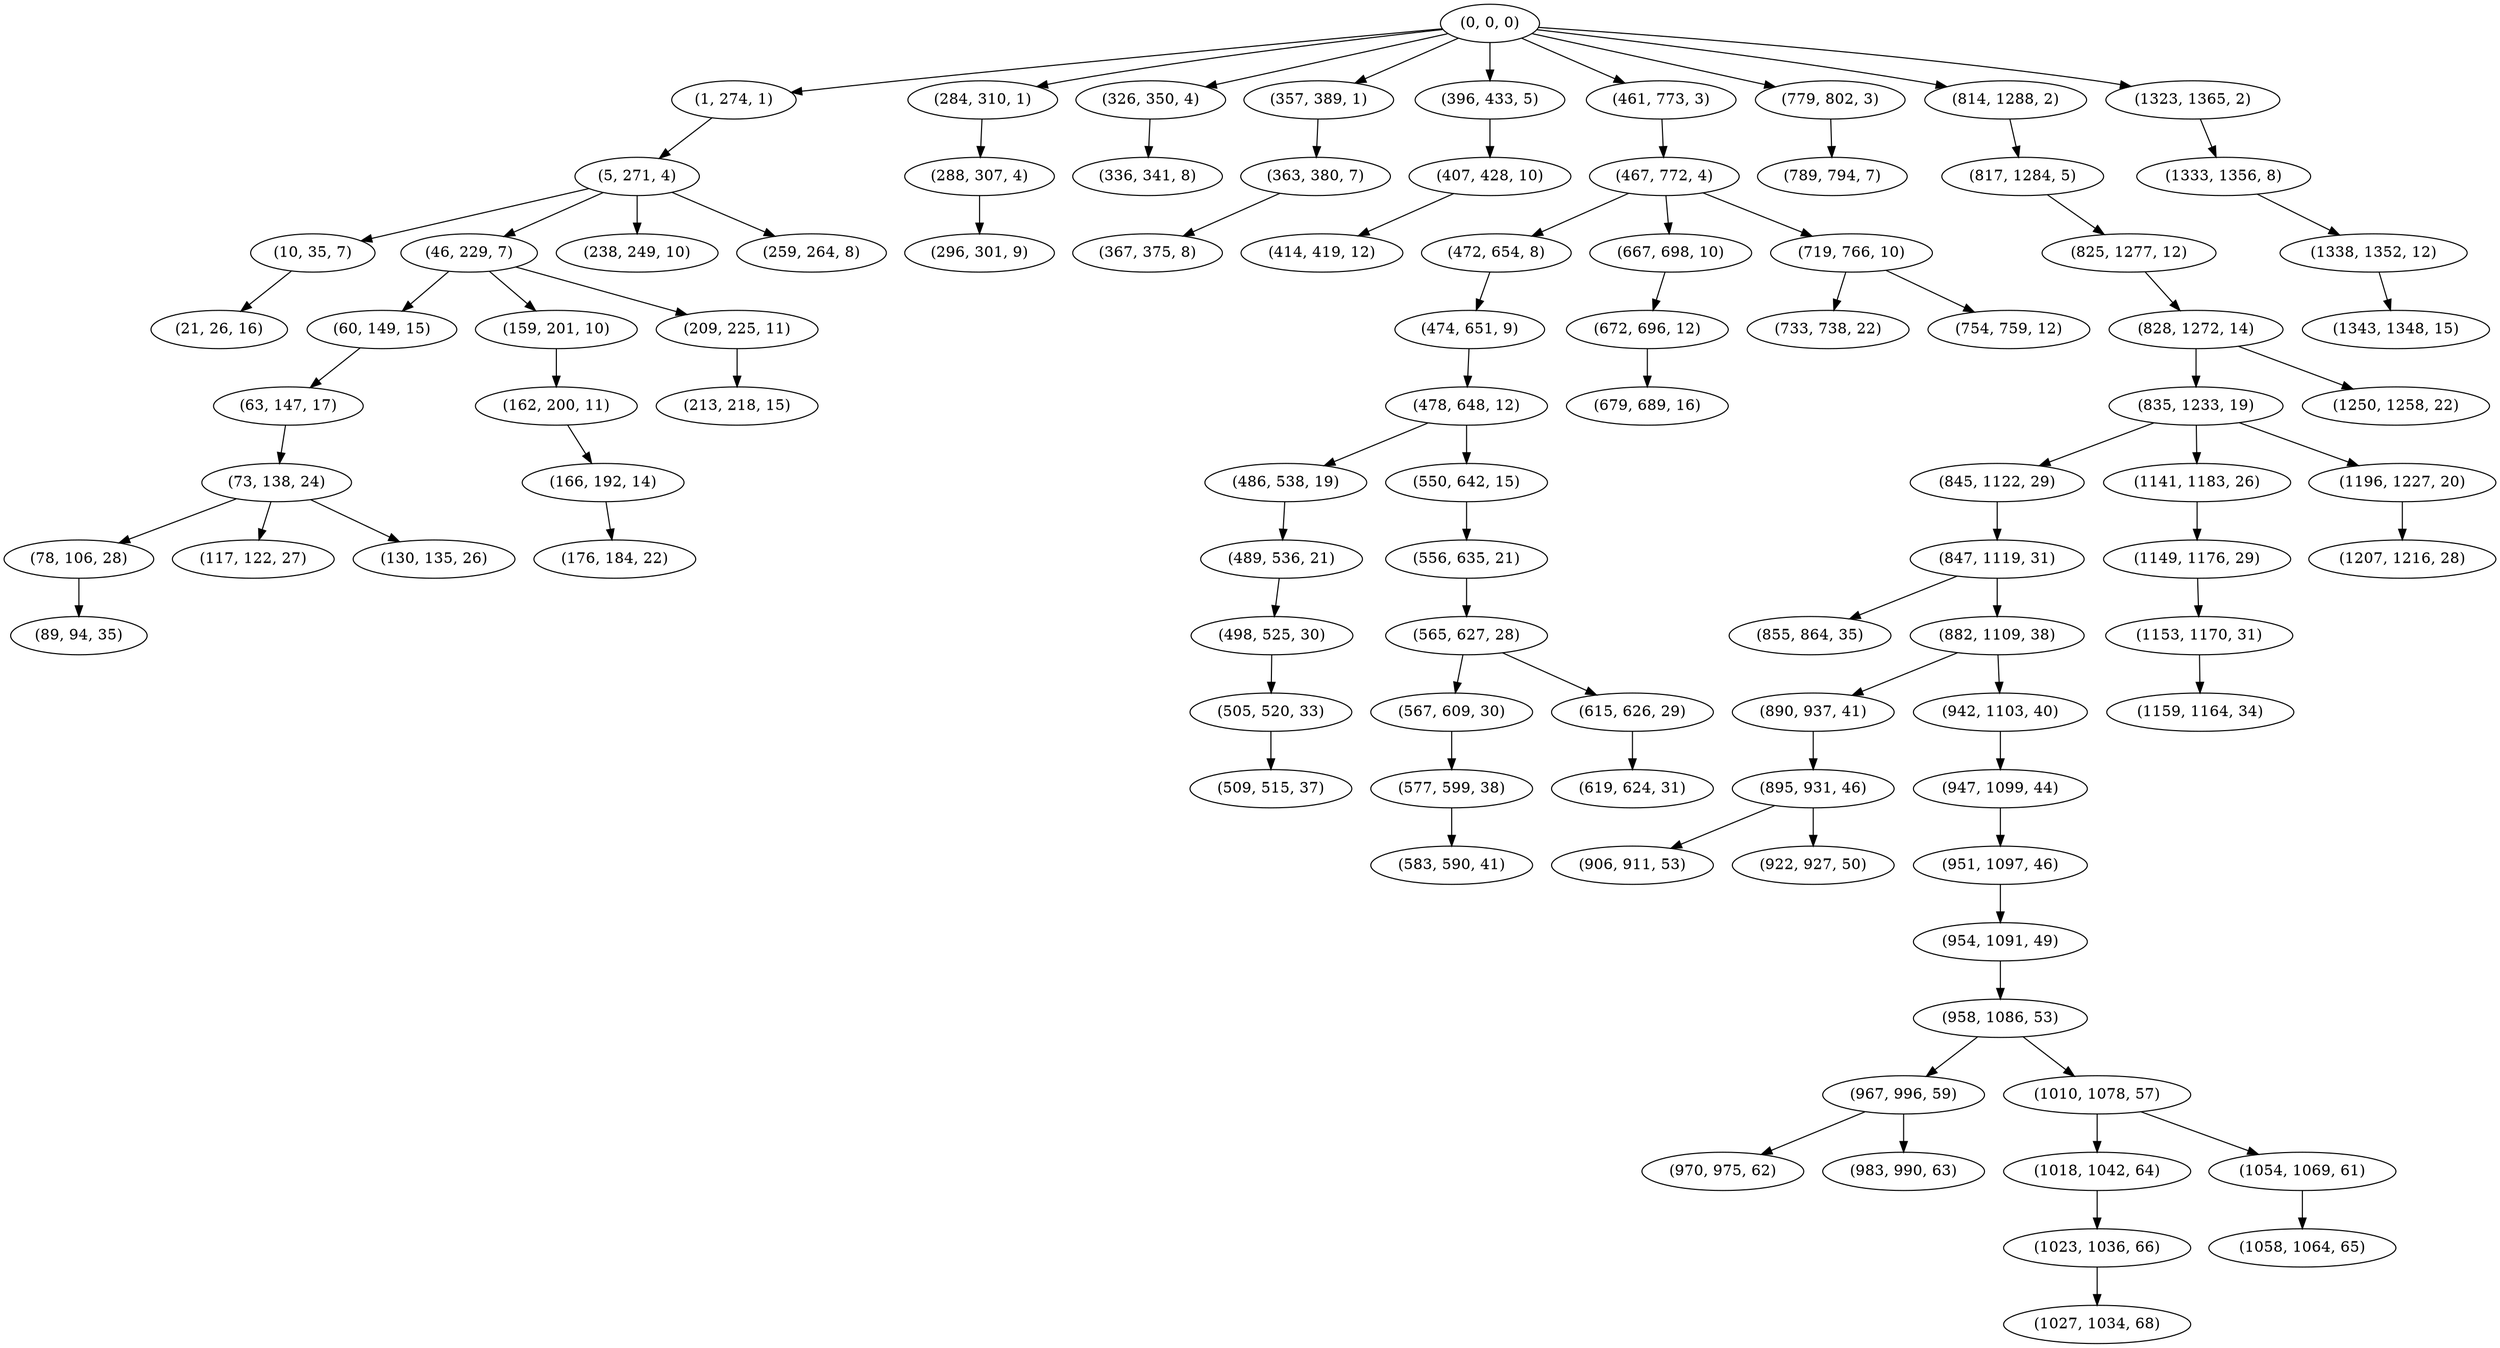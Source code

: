 digraph tree {
    "(0, 0, 0)";
    "(1, 274, 1)";
    "(5, 271, 4)";
    "(10, 35, 7)";
    "(21, 26, 16)";
    "(46, 229, 7)";
    "(60, 149, 15)";
    "(63, 147, 17)";
    "(73, 138, 24)";
    "(78, 106, 28)";
    "(89, 94, 35)";
    "(117, 122, 27)";
    "(130, 135, 26)";
    "(159, 201, 10)";
    "(162, 200, 11)";
    "(166, 192, 14)";
    "(176, 184, 22)";
    "(209, 225, 11)";
    "(213, 218, 15)";
    "(238, 249, 10)";
    "(259, 264, 8)";
    "(284, 310, 1)";
    "(288, 307, 4)";
    "(296, 301, 9)";
    "(326, 350, 4)";
    "(336, 341, 8)";
    "(357, 389, 1)";
    "(363, 380, 7)";
    "(367, 375, 8)";
    "(396, 433, 5)";
    "(407, 428, 10)";
    "(414, 419, 12)";
    "(461, 773, 3)";
    "(467, 772, 4)";
    "(472, 654, 8)";
    "(474, 651, 9)";
    "(478, 648, 12)";
    "(486, 538, 19)";
    "(489, 536, 21)";
    "(498, 525, 30)";
    "(505, 520, 33)";
    "(509, 515, 37)";
    "(550, 642, 15)";
    "(556, 635, 21)";
    "(565, 627, 28)";
    "(567, 609, 30)";
    "(577, 599, 38)";
    "(583, 590, 41)";
    "(615, 626, 29)";
    "(619, 624, 31)";
    "(667, 698, 10)";
    "(672, 696, 12)";
    "(679, 689, 16)";
    "(719, 766, 10)";
    "(733, 738, 22)";
    "(754, 759, 12)";
    "(779, 802, 3)";
    "(789, 794, 7)";
    "(814, 1288, 2)";
    "(817, 1284, 5)";
    "(825, 1277, 12)";
    "(828, 1272, 14)";
    "(835, 1233, 19)";
    "(845, 1122, 29)";
    "(847, 1119, 31)";
    "(855, 864, 35)";
    "(882, 1109, 38)";
    "(890, 937, 41)";
    "(895, 931, 46)";
    "(906, 911, 53)";
    "(922, 927, 50)";
    "(942, 1103, 40)";
    "(947, 1099, 44)";
    "(951, 1097, 46)";
    "(954, 1091, 49)";
    "(958, 1086, 53)";
    "(967, 996, 59)";
    "(970, 975, 62)";
    "(983, 990, 63)";
    "(1010, 1078, 57)";
    "(1018, 1042, 64)";
    "(1023, 1036, 66)";
    "(1027, 1034, 68)";
    "(1054, 1069, 61)";
    "(1058, 1064, 65)";
    "(1141, 1183, 26)";
    "(1149, 1176, 29)";
    "(1153, 1170, 31)";
    "(1159, 1164, 34)";
    "(1196, 1227, 20)";
    "(1207, 1216, 28)";
    "(1250, 1258, 22)";
    "(1323, 1365, 2)";
    "(1333, 1356, 8)";
    "(1338, 1352, 12)";
    "(1343, 1348, 15)";
    "(0, 0, 0)" -> "(1, 274, 1)";
    "(0, 0, 0)" -> "(284, 310, 1)";
    "(0, 0, 0)" -> "(326, 350, 4)";
    "(0, 0, 0)" -> "(357, 389, 1)";
    "(0, 0, 0)" -> "(396, 433, 5)";
    "(0, 0, 0)" -> "(461, 773, 3)";
    "(0, 0, 0)" -> "(779, 802, 3)";
    "(0, 0, 0)" -> "(814, 1288, 2)";
    "(0, 0, 0)" -> "(1323, 1365, 2)";
    "(1, 274, 1)" -> "(5, 271, 4)";
    "(5, 271, 4)" -> "(10, 35, 7)";
    "(5, 271, 4)" -> "(46, 229, 7)";
    "(5, 271, 4)" -> "(238, 249, 10)";
    "(5, 271, 4)" -> "(259, 264, 8)";
    "(10, 35, 7)" -> "(21, 26, 16)";
    "(46, 229, 7)" -> "(60, 149, 15)";
    "(46, 229, 7)" -> "(159, 201, 10)";
    "(46, 229, 7)" -> "(209, 225, 11)";
    "(60, 149, 15)" -> "(63, 147, 17)";
    "(63, 147, 17)" -> "(73, 138, 24)";
    "(73, 138, 24)" -> "(78, 106, 28)";
    "(73, 138, 24)" -> "(117, 122, 27)";
    "(73, 138, 24)" -> "(130, 135, 26)";
    "(78, 106, 28)" -> "(89, 94, 35)";
    "(159, 201, 10)" -> "(162, 200, 11)";
    "(162, 200, 11)" -> "(166, 192, 14)";
    "(166, 192, 14)" -> "(176, 184, 22)";
    "(209, 225, 11)" -> "(213, 218, 15)";
    "(284, 310, 1)" -> "(288, 307, 4)";
    "(288, 307, 4)" -> "(296, 301, 9)";
    "(326, 350, 4)" -> "(336, 341, 8)";
    "(357, 389, 1)" -> "(363, 380, 7)";
    "(363, 380, 7)" -> "(367, 375, 8)";
    "(396, 433, 5)" -> "(407, 428, 10)";
    "(407, 428, 10)" -> "(414, 419, 12)";
    "(461, 773, 3)" -> "(467, 772, 4)";
    "(467, 772, 4)" -> "(472, 654, 8)";
    "(467, 772, 4)" -> "(667, 698, 10)";
    "(467, 772, 4)" -> "(719, 766, 10)";
    "(472, 654, 8)" -> "(474, 651, 9)";
    "(474, 651, 9)" -> "(478, 648, 12)";
    "(478, 648, 12)" -> "(486, 538, 19)";
    "(478, 648, 12)" -> "(550, 642, 15)";
    "(486, 538, 19)" -> "(489, 536, 21)";
    "(489, 536, 21)" -> "(498, 525, 30)";
    "(498, 525, 30)" -> "(505, 520, 33)";
    "(505, 520, 33)" -> "(509, 515, 37)";
    "(550, 642, 15)" -> "(556, 635, 21)";
    "(556, 635, 21)" -> "(565, 627, 28)";
    "(565, 627, 28)" -> "(567, 609, 30)";
    "(565, 627, 28)" -> "(615, 626, 29)";
    "(567, 609, 30)" -> "(577, 599, 38)";
    "(577, 599, 38)" -> "(583, 590, 41)";
    "(615, 626, 29)" -> "(619, 624, 31)";
    "(667, 698, 10)" -> "(672, 696, 12)";
    "(672, 696, 12)" -> "(679, 689, 16)";
    "(719, 766, 10)" -> "(733, 738, 22)";
    "(719, 766, 10)" -> "(754, 759, 12)";
    "(779, 802, 3)" -> "(789, 794, 7)";
    "(814, 1288, 2)" -> "(817, 1284, 5)";
    "(817, 1284, 5)" -> "(825, 1277, 12)";
    "(825, 1277, 12)" -> "(828, 1272, 14)";
    "(828, 1272, 14)" -> "(835, 1233, 19)";
    "(828, 1272, 14)" -> "(1250, 1258, 22)";
    "(835, 1233, 19)" -> "(845, 1122, 29)";
    "(835, 1233, 19)" -> "(1141, 1183, 26)";
    "(835, 1233, 19)" -> "(1196, 1227, 20)";
    "(845, 1122, 29)" -> "(847, 1119, 31)";
    "(847, 1119, 31)" -> "(855, 864, 35)";
    "(847, 1119, 31)" -> "(882, 1109, 38)";
    "(882, 1109, 38)" -> "(890, 937, 41)";
    "(882, 1109, 38)" -> "(942, 1103, 40)";
    "(890, 937, 41)" -> "(895, 931, 46)";
    "(895, 931, 46)" -> "(906, 911, 53)";
    "(895, 931, 46)" -> "(922, 927, 50)";
    "(942, 1103, 40)" -> "(947, 1099, 44)";
    "(947, 1099, 44)" -> "(951, 1097, 46)";
    "(951, 1097, 46)" -> "(954, 1091, 49)";
    "(954, 1091, 49)" -> "(958, 1086, 53)";
    "(958, 1086, 53)" -> "(967, 996, 59)";
    "(958, 1086, 53)" -> "(1010, 1078, 57)";
    "(967, 996, 59)" -> "(970, 975, 62)";
    "(967, 996, 59)" -> "(983, 990, 63)";
    "(1010, 1078, 57)" -> "(1018, 1042, 64)";
    "(1010, 1078, 57)" -> "(1054, 1069, 61)";
    "(1018, 1042, 64)" -> "(1023, 1036, 66)";
    "(1023, 1036, 66)" -> "(1027, 1034, 68)";
    "(1054, 1069, 61)" -> "(1058, 1064, 65)";
    "(1141, 1183, 26)" -> "(1149, 1176, 29)";
    "(1149, 1176, 29)" -> "(1153, 1170, 31)";
    "(1153, 1170, 31)" -> "(1159, 1164, 34)";
    "(1196, 1227, 20)" -> "(1207, 1216, 28)";
    "(1323, 1365, 2)" -> "(1333, 1356, 8)";
    "(1333, 1356, 8)" -> "(1338, 1352, 12)";
    "(1338, 1352, 12)" -> "(1343, 1348, 15)";
}
